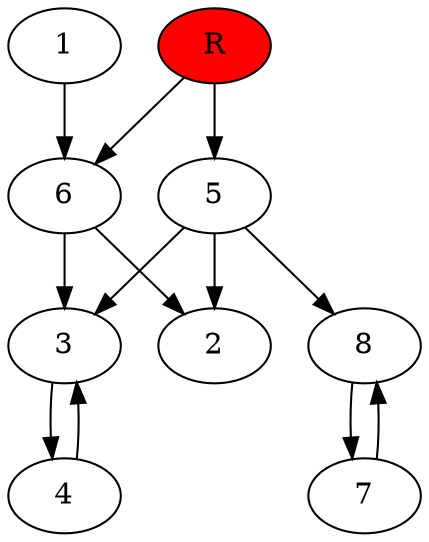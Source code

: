digraph prb4726 {
	1
	2
	3
	4
	5
	6
	7
	8
	R [fillcolor="#ff0000" style=filled]
	1 -> 6
	3 -> 4
	4 -> 3
	5 -> 2
	5 -> 3
	5 -> 8
	6 -> 2
	6 -> 3
	7 -> 8
	8 -> 7
	R -> 5
	R -> 6
}
